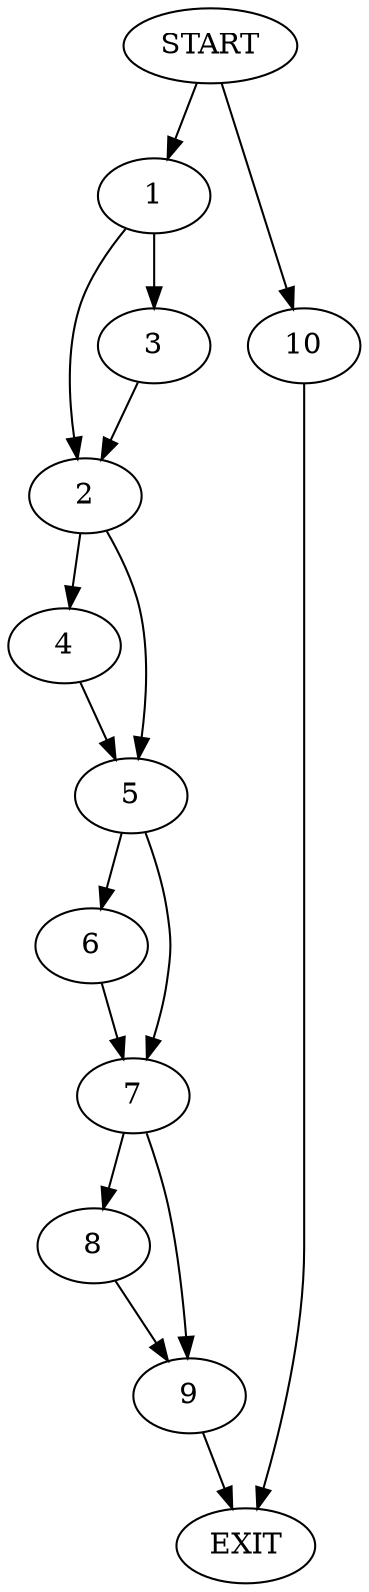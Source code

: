 digraph {
0 [label="START"]
11 [label="EXIT"]
0 -> 1
1 -> 2
1 -> 3
3 -> 2
2 -> 4
2 -> 5
4 -> 5
5 -> 6
5 -> 7
7 -> 8
7 -> 9
6 -> 7
8 -> 9
9 -> 11
0 -> 10
10 -> 11
}
